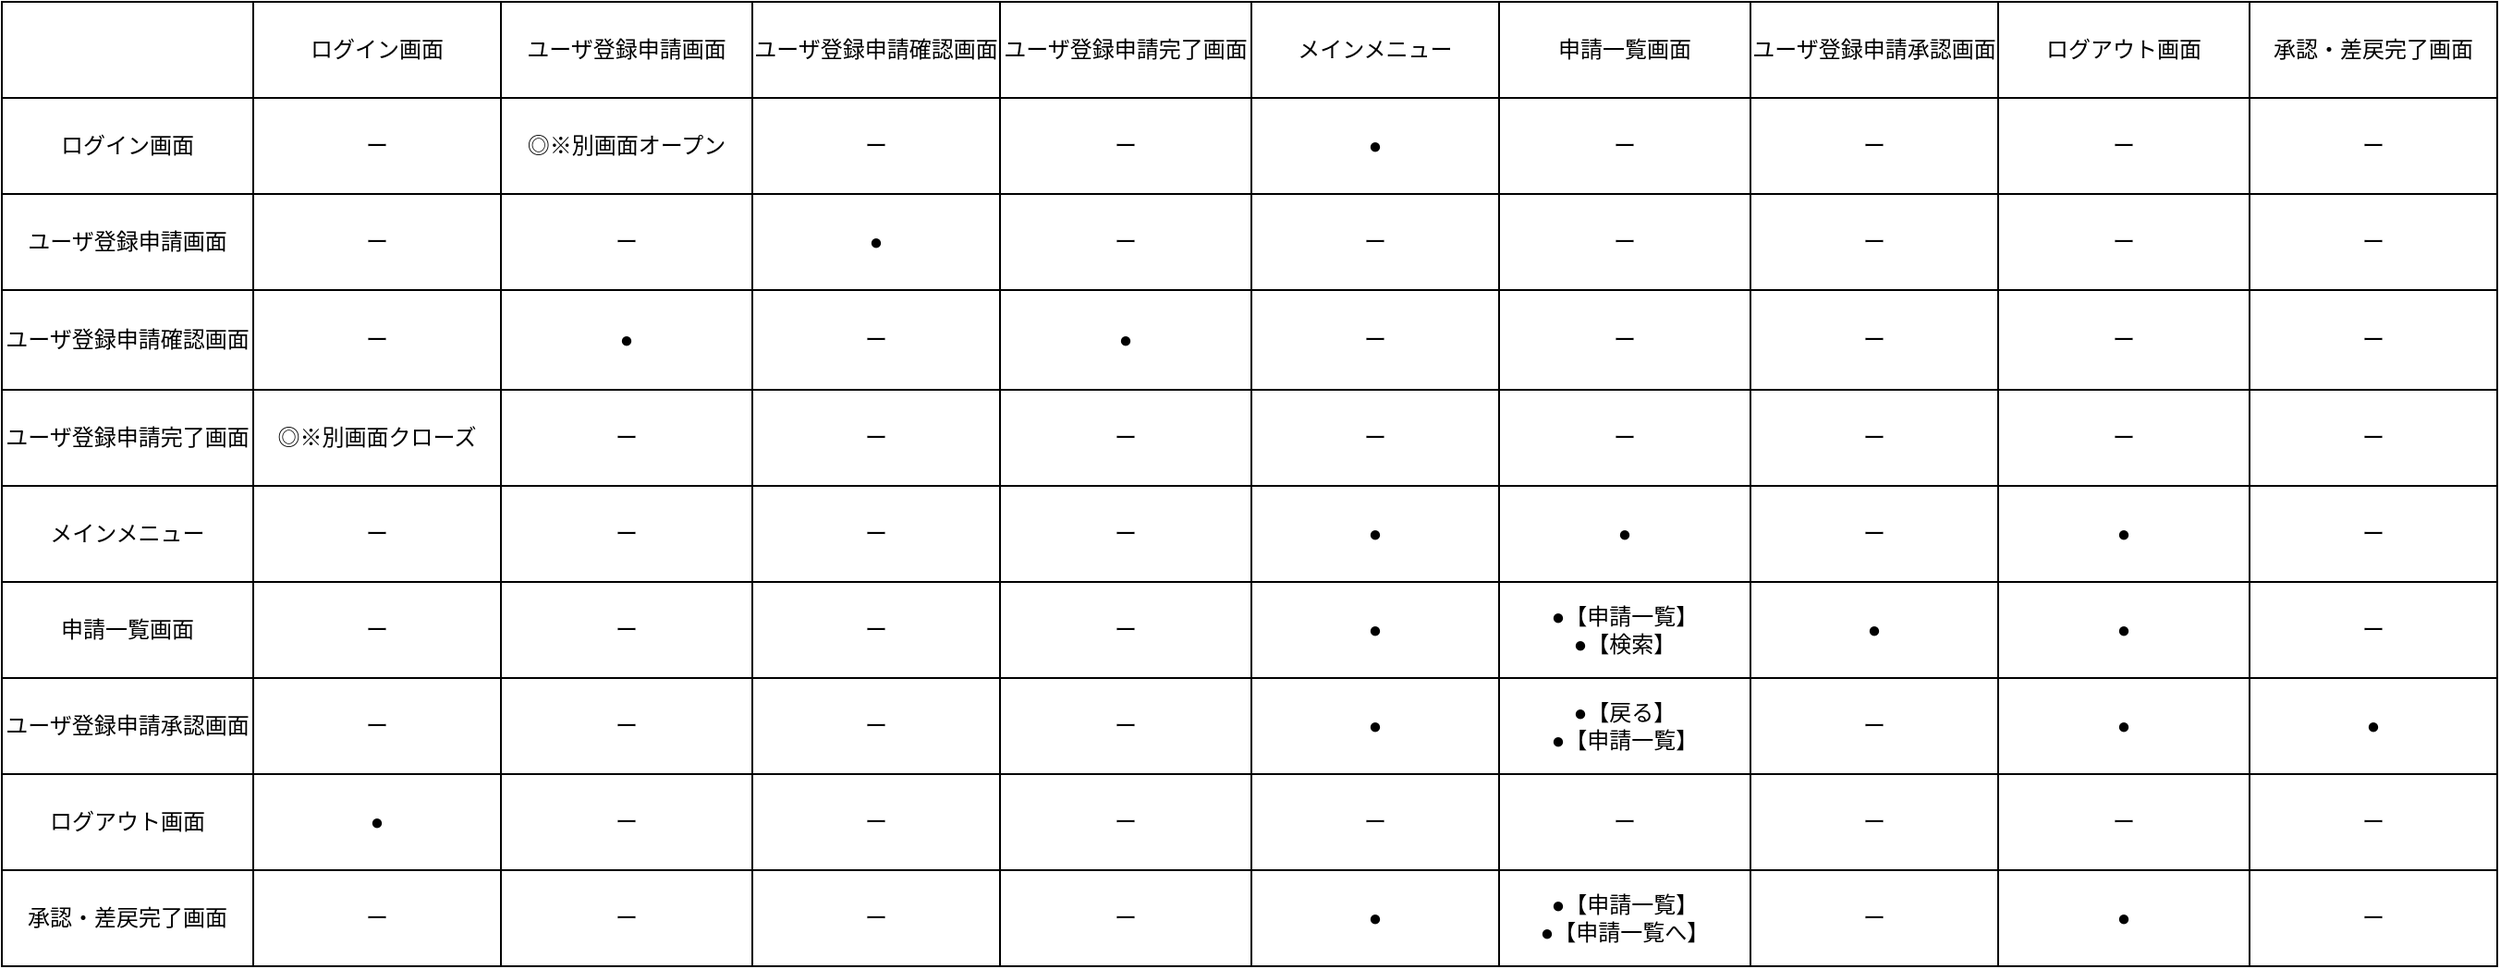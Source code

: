 <mxfile>
    <diagram id="trEeDN3NeBgPeMt77-Vq" name="ページ1">
        <mxGraphModel dx="1496" dy="746" grid="1" gridSize="10" guides="1" tooltips="1" connect="1" arrows="1" fold="1" page="1" pageScale="1" pageWidth="1654" pageHeight="1169" math="0" shadow="0">
            <root>
                <mxCell id="0"/>
                <mxCell id="1" parent="0"/>
                <mxCell id="2" value="" style="shape=table;startSize=0;container=1;collapsible=0;childLayout=tableLayout;" vertex="1" parent="1">
                    <mxGeometry x="10" y="180" width="1350" height="522" as="geometry"/>
                </mxCell>
                <mxCell id="3" value="" style="shape=partialRectangle;collapsible=0;dropTarget=0;pointerEvents=0;fillColor=none;top=0;left=0;bottom=0;right=0;points=[[0,0.5],[1,0.5]];portConstraint=eastwest;" vertex="1" parent="2">
                    <mxGeometry width="1350" height="52" as="geometry"/>
                </mxCell>
                <mxCell id="4" value="" style="shape=partialRectangle;html=1;whiteSpace=wrap;connectable=0;overflow=hidden;fillColor=none;top=0;left=0;bottom=0;right=0;pointerEvents=1;" vertex="1" parent="3">
                    <mxGeometry width="136" height="52" as="geometry">
                        <mxRectangle width="136" height="52" as="alternateBounds"/>
                    </mxGeometry>
                </mxCell>
                <mxCell id="5" value="ログイン画面" style="shape=partialRectangle;html=1;whiteSpace=wrap;connectable=0;overflow=hidden;fillColor=none;top=0;left=0;bottom=0;right=0;pointerEvents=1;" vertex="1" parent="3">
                    <mxGeometry x="136" width="134" height="52" as="geometry">
                        <mxRectangle width="134" height="52" as="alternateBounds"/>
                    </mxGeometry>
                </mxCell>
                <mxCell id="6" value="ユーザ登録申請画面" style="shape=partialRectangle;html=1;whiteSpace=wrap;connectable=0;overflow=hidden;fillColor=none;top=0;left=0;bottom=0;right=0;pointerEvents=1;" vertex="1" parent="3">
                    <mxGeometry x="270" width="136" height="52" as="geometry">
                        <mxRectangle width="136" height="52" as="alternateBounds"/>
                    </mxGeometry>
                </mxCell>
                <mxCell id="7" value="ユーザ登録申請確認画面" style="shape=partialRectangle;html=1;whiteSpace=wrap;connectable=0;overflow=hidden;fillColor=none;top=0;left=0;bottom=0;right=0;pointerEvents=1;" vertex="1" parent="3">
                    <mxGeometry x="406" width="134" height="52" as="geometry">
                        <mxRectangle width="134" height="52" as="alternateBounds"/>
                    </mxGeometry>
                </mxCell>
                <mxCell id="8" value="ユーザ登録申請完了画面" style="shape=partialRectangle;html=1;whiteSpace=wrap;connectable=0;overflow=hidden;fillColor=none;top=0;left=0;bottom=0;right=0;pointerEvents=1;" vertex="1" parent="3">
                    <mxGeometry x="540" width="136" height="52" as="geometry">
                        <mxRectangle width="136" height="52" as="alternateBounds"/>
                    </mxGeometry>
                </mxCell>
                <mxCell id="9" value="メインメニュー" style="shape=partialRectangle;html=1;whiteSpace=wrap;connectable=0;overflow=hidden;fillColor=none;top=0;left=0;bottom=0;right=0;pointerEvents=1;" vertex="1" parent="3">
                    <mxGeometry x="676" width="134" height="52" as="geometry">
                        <mxRectangle width="134" height="52" as="alternateBounds"/>
                    </mxGeometry>
                </mxCell>
                <mxCell id="10" value="申請一覧画面" style="shape=partialRectangle;html=1;whiteSpace=wrap;connectable=0;overflow=hidden;fillColor=none;top=0;left=0;bottom=0;right=0;pointerEvents=1;" vertex="1" parent="3">
                    <mxGeometry x="810" width="136" height="52" as="geometry">
                        <mxRectangle width="136" height="52" as="alternateBounds"/>
                    </mxGeometry>
                </mxCell>
                <mxCell id="11" value="ユーザ登録申請承認画面" style="shape=partialRectangle;html=1;whiteSpace=wrap;connectable=0;overflow=hidden;fillColor=none;top=0;left=0;bottom=0;right=0;pointerEvents=1;" vertex="1" parent="3">
                    <mxGeometry x="946" width="134" height="52" as="geometry">
                        <mxRectangle width="134" height="52" as="alternateBounds"/>
                    </mxGeometry>
                </mxCell>
                <mxCell id="12" value="ログアウト画面" style="shape=partialRectangle;html=1;whiteSpace=wrap;connectable=0;overflow=hidden;fillColor=none;top=0;left=0;bottom=0;right=0;pointerEvents=1;" vertex="1" parent="3">
                    <mxGeometry x="1080" width="136" height="52" as="geometry">
                        <mxRectangle width="136" height="52" as="alternateBounds"/>
                    </mxGeometry>
                </mxCell>
                <mxCell id="13" value="承認・差戻完了画面" style="shape=partialRectangle;html=1;whiteSpace=wrap;connectable=0;overflow=hidden;fillColor=none;top=0;left=0;bottom=0;right=0;pointerEvents=1;" vertex="1" parent="3">
                    <mxGeometry x="1216" width="134" height="52" as="geometry">
                        <mxRectangle width="134" height="52" as="alternateBounds"/>
                    </mxGeometry>
                </mxCell>
                <mxCell id="16" value="" style="shape=partialRectangle;collapsible=0;dropTarget=0;pointerEvents=0;fillColor=none;top=0;left=0;bottom=0;right=0;points=[[0,0.5],[1,0.5]];portConstraint=eastwest;" vertex="1" parent="2">
                    <mxGeometry y="52" width="1350" height="52" as="geometry"/>
                </mxCell>
                <mxCell id="17" value="ログイン画面" style="shape=partialRectangle;html=1;whiteSpace=wrap;connectable=0;overflow=hidden;fillColor=none;top=0;left=0;bottom=0;right=0;pointerEvents=1;" vertex="1" parent="16">
                    <mxGeometry width="136" height="52" as="geometry">
                        <mxRectangle width="136" height="52" as="alternateBounds"/>
                    </mxGeometry>
                </mxCell>
                <mxCell id="18" value="ー" style="shape=partialRectangle;html=1;whiteSpace=wrap;connectable=0;overflow=hidden;fillColor=none;top=0;left=0;bottom=0;right=0;pointerEvents=1;" vertex="1" parent="16">
                    <mxGeometry x="136" width="134" height="52" as="geometry">
                        <mxRectangle width="134" height="52" as="alternateBounds"/>
                    </mxGeometry>
                </mxCell>
                <mxCell id="19" value="◎※別画面オープン" style="shape=partialRectangle;html=1;whiteSpace=wrap;connectable=0;overflow=hidden;fillColor=none;top=0;left=0;bottom=0;right=0;pointerEvents=1;" vertex="1" parent="16">
                    <mxGeometry x="270" width="136" height="52" as="geometry">
                        <mxRectangle width="136" height="52" as="alternateBounds"/>
                    </mxGeometry>
                </mxCell>
                <mxCell id="20" value="ー" style="shape=partialRectangle;html=1;whiteSpace=wrap;connectable=0;overflow=hidden;fillColor=none;top=0;left=0;bottom=0;right=0;pointerEvents=1;" vertex="1" parent="16">
                    <mxGeometry x="406" width="134" height="52" as="geometry">
                        <mxRectangle width="134" height="52" as="alternateBounds"/>
                    </mxGeometry>
                </mxCell>
                <mxCell id="21" value="ー" style="shape=partialRectangle;html=1;whiteSpace=wrap;connectable=0;overflow=hidden;fillColor=none;top=0;left=0;bottom=0;right=0;pointerEvents=1;" vertex="1" parent="16">
                    <mxGeometry x="540" width="136" height="52" as="geometry">
                        <mxRectangle width="136" height="52" as="alternateBounds"/>
                    </mxGeometry>
                </mxCell>
                <mxCell id="22" value="●" style="shape=partialRectangle;html=1;whiteSpace=wrap;connectable=0;overflow=hidden;fillColor=none;top=0;left=0;bottom=0;right=0;pointerEvents=1;" vertex="1" parent="16">
                    <mxGeometry x="676" width="134" height="52" as="geometry">
                        <mxRectangle width="134" height="52" as="alternateBounds"/>
                    </mxGeometry>
                </mxCell>
                <mxCell id="23" value="ー" style="shape=partialRectangle;html=1;whiteSpace=wrap;connectable=0;overflow=hidden;fillColor=none;top=0;left=0;bottom=0;right=0;pointerEvents=1;" vertex="1" parent="16">
                    <mxGeometry x="810" width="136" height="52" as="geometry">
                        <mxRectangle width="136" height="52" as="alternateBounds"/>
                    </mxGeometry>
                </mxCell>
                <mxCell id="24" value="ー" style="shape=partialRectangle;html=1;whiteSpace=wrap;connectable=0;overflow=hidden;fillColor=none;top=0;left=0;bottom=0;right=0;pointerEvents=1;" vertex="1" parent="16">
                    <mxGeometry x="946" width="134" height="52" as="geometry">
                        <mxRectangle width="134" height="52" as="alternateBounds"/>
                    </mxGeometry>
                </mxCell>
                <mxCell id="25" value="ー" style="shape=partialRectangle;html=1;whiteSpace=wrap;connectable=0;overflow=hidden;fillColor=none;top=0;left=0;bottom=0;right=0;pointerEvents=1;" vertex="1" parent="16">
                    <mxGeometry x="1080" width="136" height="52" as="geometry">
                        <mxRectangle width="136" height="52" as="alternateBounds"/>
                    </mxGeometry>
                </mxCell>
                <mxCell id="26" value="ー" style="shape=partialRectangle;html=1;whiteSpace=wrap;connectable=0;overflow=hidden;fillColor=none;top=0;left=0;bottom=0;right=0;pointerEvents=1;" vertex="1" parent="16">
                    <mxGeometry x="1216" width="134" height="52" as="geometry">
                        <mxRectangle width="134" height="52" as="alternateBounds"/>
                    </mxGeometry>
                </mxCell>
                <mxCell id="29" value="" style="shape=partialRectangle;collapsible=0;dropTarget=0;pointerEvents=0;fillColor=none;top=0;left=0;bottom=0;right=0;points=[[0,0.5],[1,0.5]];portConstraint=eastwest;" vertex="1" parent="2">
                    <mxGeometry y="104" width="1350" height="52" as="geometry"/>
                </mxCell>
                <mxCell id="30" value="ユーザ登録申請画面" style="shape=partialRectangle;html=1;whiteSpace=wrap;connectable=0;overflow=hidden;fillColor=none;top=0;left=0;bottom=0;right=0;pointerEvents=1;" vertex="1" parent="29">
                    <mxGeometry width="136" height="52" as="geometry">
                        <mxRectangle width="136" height="52" as="alternateBounds"/>
                    </mxGeometry>
                </mxCell>
                <mxCell id="31" value="ー" style="shape=partialRectangle;html=1;whiteSpace=wrap;connectable=0;overflow=hidden;fillColor=none;top=0;left=0;bottom=0;right=0;pointerEvents=1;" vertex="1" parent="29">
                    <mxGeometry x="136" width="134" height="52" as="geometry">
                        <mxRectangle width="134" height="52" as="alternateBounds"/>
                    </mxGeometry>
                </mxCell>
                <mxCell id="32" value="ー" style="shape=partialRectangle;html=1;whiteSpace=wrap;connectable=0;overflow=hidden;fillColor=none;top=0;left=0;bottom=0;right=0;pointerEvents=1;" vertex="1" parent="29">
                    <mxGeometry x="270" width="136" height="52" as="geometry">
                        <mxRectangle width="136" height="52" as="alternateBounds"/>
                    </mxGeometry>
                </mxCell>
                <mxCell id="33" value="●" style="shape=partialRectangle;html=1;whiteSpace=wrap;connectable=0;overflow=hidden;fillColor=none;top=0;left=0;bottom=0;right=0;pointerEvents=1;" vertex="1" parent="29">
                    <mxGeometry x="406" width="134" height="52" as="geometry">
                        <mxRectangle width="134" height="52" as="alternateBounds"/>
                    </mxGeometry>
                </mxCell>
                <mxCell id="34" value="ー" style="shape=partialRectangle;html=1;whiteSpace=wrap;connectable=0;overflow=hidden;fillColor=none;top=0;left=0;bottom=0;right=0;pointerEvents=1;" vertex="1" parent="29">
                    <mxGeometry x="540" width="136" height="52" as="geometry">
                        <mxRectangle width="136" height="52" as="alternateBounds"/>
                    </mxGeometry>
                </mxCell>
                <mxCell id="35" value="ー" style="shape=partialRectangle;html=1;whiteSpace=wrap;connectable=0;overflow=hidden;fillColor=none;top=0;left=0;bottom=0;right=0;pointerEvents=1;" vertex="1" parent="29">
                    <mxGeometry x="676" width="134" height="52" as="geometry">
                        <mxRectangle width="134" height="52" as="alternateBounds"/>
                    </mxGeometry>
                </mxCell>
                <mxCell id="36" value="ー" style="shape=partialRectangle;html=1;whiteSpace=wrap;connectable=0;overflow=hidden;fillColor=none;top=0;left=0;bottom=0;right=0;pointerEvents=1;" vertex="1" parent="29">
                    <mxGeometry x="810" width="136" height="52" as="geometry">
                        <mxRectangle width="136" height="52" as="alternateBounds"/>
                    </mxGeometry>
                </mxCell>
                <mxCell id="37" value="ー" style="shape=partialRectangle;html=1;whiteSpace=wrap;connectable=0;overflow=hidden;fillColor=none;top=0;left=0;bottom=0;right=0;pointerEvents=1;" vertex="1" parent="29">
                    <mxGeometry x="946" width="134" height="52" as="geometry">
                        <mxRectangle width="134" height="52" as="alternateBounds"/>
                    </mxGeometry>
                </mxCell>
                <mxCell id="38" value="ー" style="shape=partialRectangle;html=1;whiteSpace=wrap;connectable=0;overflow=hidden;fillColor=none;top=0;left=0;bottom=0;right=0;pointerEvents=1;" vertex="1" parent="29">
                    <mxGeometry x="1080" width="136" height="52" as="geometry">
                        <mxRectangle width="136" height="52" as="alternateBounds"/>
                    </mxGeometry>
                </mxCell>
                <mxCell id="39" value="ー" style="shape=partialRectangle;html=1;whiteSpace=wrap;connectable=0;overflow=hidden;fillColor=none;top=0;left=0;bottom=0;right=0;pointerEvents=1;" vertex="1" parent="29">
                    <mxGeometry x="1216" width="134" height="52" as="geometry">
                        <mxRectangle width="134" height="52" as="alternateBounds"/>
                    </mxGeometry>
                </mxCell>
                <mxCell id="42" value="" style="shape=partialRectangle;collapsible=0;dropTarget=0;pointerEvents=0;fillColor=none;top=0;left=0;bottom=0;right=0;points=[[0,0.5],[1,0.5]];portConstraint=eastwest;" vertex="1" parent="2">
                    <mxGeometry y="156" width="1350" height="54" as="geometry"/>
                </mxCell>
                <mxCell id="43" value="ユーザ登録申請確認画面" style="shape=partialRectangle;html=1;whiteSpace=wrap;connectable=0;overflow=hidden;fillColor=none;top=0;left=0;bottom=0;right=0;pointerEvents=1;" vertex="1" parent="42">
                    <mxGeometry width="136" height="54" as="geometry">
                        <mxRectangle width="136" height="54" as="alternateBounds"/>
                    </mxGeometry>
                </mxCell>
                <mxCell id="44" value="ー" style="shape=partialRectangle;html=1;whiteSpace=wrap;connectable=0;overflow=hidden;fillColor=none;top=0;left=0;bottom=0;right=0;pointerEvents=1;" vertex="1" parent="42">
                    <mxGeometry x="136" width="134" height="54" as="geometry">
                        <mxRectangle width="134" height="54" as="alternateBounds"/>
                    </mxGeometry>
                </mxCell>
                <mxCell id="45" value="●" style="shape=partialRectangle;html=1;whiteSpace=wrap;connectable=0;overflow=hidden;fillColor=none;top=0;left=0;bottom=0;right=0;pointerEvents=1;" vertex="1" parent="42">
                    <mxGeometry x="270" width="136" height="54" as="geometry">
                        <mxRectangle width="136" height="54" as="alternateBounds"/>
                    </mxGeometry>
                </mxCell>
                <mxCell id="46" value="ー" style="shape=partialRectangle;html=1;whiteSpace=wrap;connectable=0;overflow=hidden;fillColor=none;top=0;left=0;bottom=0;right=0;pointerEvents=1;" vertex="1" parent="42">
                    <mxGeometry x="406" width="134" height="54" as="geometry">
                        <mxRectangle width="134" height="54" as="alternateBounds"/>
                    </mxGeometry>
                </mxCell>
                <mxCell id="47" value="●" style="shape=partialRectangle;html=1;whiteSpace=wrap;connectable=0;overflow=hidden;fillColor=none;top=0;left=0;bottom=0;right=0;pointerEvents=1;" vertex="1" parent="42">
                    <mxGeometry x="540" width="136" height="54" as="geometry">
                        <mxRectangle width="136" height="54" as="alternateBounds"/>
                    </mxGeometry>
                </mxCell>
                <mxCell id="48" value="ー" style="shape=partialRectangle;html=1;whiteSpace=wrap;connectable=0;overflow=hidden;fillColor=none;top=0;left=0;bottom=0;right=0;pointerEvents=1;" vertex="1" parent="42">
                    <mxGeometry x="676" width="134" height="54" as="geometry">
                        <mxRectangle width="134" height="54" as="alternateBounds"/>
                    </mxGeometry>
                </mxCell>
                <mxCell id="49" value="ー" style="shape=partialRectangle;html=1;whiteSpace=wrap;connectable=0;overflow=hidden;fillColor=none;top=0;left=0;bottom=0;right=0;pointerEvents=1;" vertex="1" parent="42">
                    <mxGeometry x="810" width="136" height="54" as="geometry">
                        <mxRectangle width="136" height="54" as="alternateBounds"/>
                    </mxGeometry>
                </mxCell>
                <mxCell id="50" value="ー" style="shape=partialRectangle;html=1;whiteSpace=wrap;connectable=0;overflow=hidden;fillColor=none;top=0;left=0;bottom=0;right=0;pointerEvents=1;" vertex="1" parent="42">
                    <mxGeometry x="946" width="134" height="54" as="geometry">
                        <mxRectangle width="134" height="54" as="alternateBounds"/>
                    </mxGeometry>
                </mxCell>
                <mxCell id="51" value="ー" style="shape=partialRectangle;html=1;whiteSpace=wrap;connectable=0;overflow=hidden;fillColor=none;top=0;left=0;bottom=0;right=0;pointerEvents=1;" vertex="1" parent="42">
                    <mxGeometry x="1080" width="136" height="54" as="geometry">
                        <mxRectangle width="136" height="54" as="alternateBounds"/>
                    </mxGeometry>
                </mxCell>
                <mxCell id="52" value="ー" style="shape=partialRectangle;html=1;whiteSpace=wrap;connectable=0;overflow=hidden;fillColor=none;top=0;left=0;bottom=0;right=0;pointerEvents=1;" vertex="1" parent="42">
                    <mxGeometry x="1216" width="134" height="54" as="geometry">
                        <mxRectangle width="134" height="54" as="alternateBounds"/>
                    </mxGeometry>
                </mxCell>
                <mxCell id="55" value="" style="shape=partialRectangle;collapsible=0;dropTarget=0;pointerEvents=0;fillColor=none;top=0;left=0;bottom=0;right=0;points=[[0,0.5],[1,0.5]];portConstraint=eastwest;" vertex="1" parent="2">
                    <mxGeometry y="210" width="1350" height="52" as="geometry"/>
                </mxCell>
                <mxCell id="56" value="ユーザ登録申請完了画面" style="shape=partialRectangle;html=1;whiteSpace=wrap;connectable=0;overflow=hidden;fillColor=none;top=0;left=0;bottom=0;right=0;pointerEvents=1;" vertex="1" parent="55">
                    <mxGeometry width="136" height="52" as="geometry">
                        <mxRectangle width="136" height="52" as="alternateBounds"/>
                    </mxGeometry>
                </mxCell>
                <mxCell id="57" value="◎※別画面クローズ" style="shape=partialRectangle;html=1;whiteSpace=wrap;connectable=0;overflow=hidden;fillColor=none;top=0;left=0;bottom=0;right=0;pointerEvents=1;" vertex="1" parent="55">
                    <mxGeometry x="136" width="134" height="52" as="geometry">
                        <mxRectangle width="134" height="52" as="alternateBounds"/>
                    </mxGeometry>
                </mxCell>
                <mxCell id="58" value="ー" style="shape=partialRectangle;html=1;whiteSpace=wrap;connectable=0;overflow=hidden;fillColor=none;top=0;left=0;bottom=0;right=0;pointerEvents=1;" vertex="1" parent="55">
                    <mxGeometry x="270" width="136" height="52" as="geometry">
                        <mxRectangle width="136" height="52" as="alternateBounds"/>
                    </mxGeometry>
                </mxCell>
                <mxCell id="59" value="ー" style="shape=partialRectangle;html=1;whiteSpace=wrap;connectable=0;overflow=hidden;fillColor=none;top=0;left=0;bottom=0;right=0;pointerEvents=1;" vertex="1" parent="55">
                    <mxGeometry x="406" width="134" height="52" as="geometry">
                        <mxRectangle width="134" height="52" as="alternateBounds"/>
                    </mxGeometry>
                </mxCell>
                <mxCell id="60" value="ー" style="shape=partialRectangle;html=1;whiteSpace=wrap;connectable=0;overflow=hidden;fillColor=none;top=0;left=0;bottom=0;right=0;pointerEvents=1;" vertex="1" parent="55">
                    <mxGeometry x="540" width="136" height="52" as="geometry">
                        <mxRectangle width="136" height="52" as="alternateBounds"/>
                    </mxGeometry>
                </mxCell>
                <mxCell id="61" value="ー" style="shape=partialRectangle;html=1;whiteSpace=wrap;connectable=0;overflow=hidden;fillColor=none;top=0;left=0;bottom=0;right=0;pointerEvents=1;" vertex="1" parent="55">
                    <mxGeometry x="676" width="134" height="52" as="geometry">
                        <mxRectangle width="134" height="52" as="alternateBounds"/>
                    </mxGeometry>
                </mxCell>
                <mxCell id="62" value="ー" style="shape=partialRectangle;html=1;whiteSpace=wrap;connectable=0;overflow=hidden;fillColor=none;top=0;left=0;bottom=0;right=0;pointerEvents=1;" vertex="1" parent="55">
                    <mxGeometry x="810" width="136" height="52" as="geometry">
                        <mxRectangle width="136" height="52" as="alternateBounds"/>
                    </mxGeometry>
                </mxCell>
                <mxCell id="63" value="ー" style="shape=partialRectangle;html=1;whiteSpace=wrap;connectable=0;overflow=hidden;fillColor=none;top=0;left=0;bottom=0;right=0;pointerEvents=1;" vertex="1" parent="55">
                    <mxGeometry x="946" width="134" height="52" as="geometry">
                        <mxRectangle width="134" height="52" as="alternateBounds"/>
                    </mxGeometry>
                </mxCell>
                <mxCell id="64" value="ー" style="shape=partialRectangle;html=1;whiteSpace=wrap;connectable=0;overflow=hidden;fillColor=none;top=0;left=0;bottom=0;right=0;pointerEvents=1;" vertex="1" parent="55">
                    <mxGeometry x="1080" width="136" height="52" as="geometry">
                        <mxRectangle width="136" height="52" as="alternateBounds"/>
                    </mxGeometry>
                </mxCell>
                <mxCell id="65" value="ー" style="shape=partialRectangle;html=1;whiteSpace=wrap;connectable=0;overflow=hidden;fillColor=none;top=0;left=0;bottom=0;right=0;pointerEvents=1;" vertex="1" parent="55">
                    <mxGeometry x="1216" width="134" height="52" as="geometry">
                        <mxRectangle width="134" height="52" as="alternateBounds"/>
                    </mxGeometry>
                </mxCell>
                <mxCell id="68" style="shape=partialRectangle;collapsible=0;dropTarget=0;pointerEvents=0;fillColor=none;top=0;left=0;bottom=0;right=0;points=[[0,0.5],[1,0.5]];portConstraint=eastwest;" vertex="1" parent="2">
                    <mxGeometry y="262" width="1350" height="52" as="geometry"/>
                </mxCell>
                <mxCell id="69" value="メインメニュー" style="shape=partialRectangle;html=1;whiteSpace=wrap;connectable=0;overflow=hidden;fillColor=none;top=0;left=0;bottom=0;right=0;pointerEvents=1;" vertex="1" parent="68">
                    <mxGeometry width="136" height="52" as="geometry">
                        <mxRectangle width="136" height="52" as="alternateBounds"/>
                    </mxGeometry>
                </mxCell>
                <mxCell id="70" value="ー" style="shape=partialRectangle;html=1;whiteSpace=wrap;connectable=0;overflow=hidden;fillColor=none;top=0;left=0;bottom=0;right=0;pointerEvents=1;" vertex="1" parent="68">
                    <mxGeometry x="136" width="134" height="52" as="geometry">
                        <mxRectangle width="134" height="52" as="alternateBounds"/>
                    </mxGeometry>
                </mxCell>
                <mxCell id="71" value="ー" style="shape=partialRectangle;html=1;whiteSpace=wrap;connectable=0;overflow=hidden;fillColor=none;top=0;left=0;bottom=0;right=0;pointerEvents=1;" vertex="1" parent="68">
                    <mxGeometry x="270" width="136" height="52" as="geometry">
                        <mxRectangle width="136" height="52" as="alternateBounds"/>
                    </mxGeometry>
                </mxCell>
                <mxCell id="72" value="ー" style="shape=partialRectangle;html=1;whiteSpace=wrap;connectable=0;overflow=hidden;fillColor=none;top=0;left=0;bottom=0;right=0;pointerEvents=1;" vertex="1" parent="68">
                    <mxGeometry x="406" width="134" height="52" as="geometry">
                        <mxRectangle width="134" height="52" as="alternateBounds"/>
                    </mxGeometry>
                </mxCell>
                <mxCell id="73" value="ー" style="shape=partialRectangle;html=1;whiteSpace=wrap;connectable=0;overflow=hidden;fillColor=none;top=0;left=0;bottom=0;right=0;pointerEvents=1;" vertex="1" parent="68">
                    <mxGeometry x="540" width="136" height="52" as="geometry">
                        <mxRectangle width="136" height="52" as="alternateBounds"/>
                    </mxGeometry>
                </mxCell>
                <mxCell id="74" value="●" style="shape=partialRectangle;html=1;whiteSpace=wrap;connectable=0;overflow=hidden;fillColor=none;top=0;left=0;bottom=0;right=0;pointerEvents=1;" vertex="1" parent="68">
                    <mxGeometry x="676" width="134" height="52" as="geometry">
                        <mxRectangle width="134" height="52" as="alternateBounds"/>
                    </mxGeometry>
                </mxCell>
                <mxCell id="75" value="●" style="shape=partialRectangle;html=1;whiteSpace=wrap;connectable=0;overflow=hidden;fillColor=none;top=0;left=0;bottom=0;right=0;pointerEvents=1;" vertex="1" parent="68">
                    <mxGeometry x="810" width="136" height="52" as="geometry">
                        <mxRectangle width="136" height="52" as="alternateBounds"/>
                    </mxGeometry>
                </mxCell>
                <mxCell id="76" value="ー" style="shape=partialRectangle;html=1;whiteSpace=wrap;connectable=0;overflow=hidden;fillColor=none;top=0;left=0;bottom=0;right=0;pointerEvents=1;" vertex="1" parent="68">
                    <mxGeometry x="946" width="134" height="52" as="geometry">
                        <mxRectangle width="134" height="52" as="alternateBounds"/>
                    </mxGeometry>
                </mxCell>
                <mxCell id="77" value="●" style="shape=partialRectangle;html=1;whiteSpace=wrap;connectable=0;overflow=hidden;fillColor=none;top=0;left=0;bottom=0;right=0;pointerEvents=1;" vertex="1" parent="68">
                    <mxGeometry x="1080" width="136" height="52" as="geometry">
                        <mxRectangle width="136" height="52" as="alternateBounds"/>
                    </mxGeometry>
                </mxCell>
                <mxCell id="78" value="ー" style="shape=partialRectangle;html=1;whiteSpace=wrap;connectable=0;overflow=hidden;fillColor=none;top=0;left=0;bottom=0;right=0;pointerEvents=1;" vertex="1" parent="68">
                    <mxGeometry x="1216" width="134" height="52" as="geometry">
                        <mxRectangle width="134" height="52" as="alternateBounds"/>
                    </mxGeometry>
                </mxCell>
                <mxCell id="81" style="shape=partialRectangle;collapsible=0;dropTarget=0;pointerEvents=0;fillColor=none;top=0;left=0;bottom=0;right=0;points=[[0,0.5],[1,0.5]];portConstraint=eastwest;" vertex="1" parent="2">
                    <mxGeometry y="314" width="1350" height="52" as="geometry"/>
                </mxCell>
                <mxCell id="82" value="申請一覧画面" style="shape=partialRectangle;html=1;whiteSpace=wrap;connectable=0;overflow=hidden;fillColor=none;top=0;left=0;bottom=0;right=0;pointerEvents=1;" vertex="1" parent="81">
                    <mxGeometry width="136" height="52" as="geometry">
                        <mxRectangle width="136" height="52" as="alternateBounds"/>
                    </mxGeometry>
                </mxCell>
                <mxCell id="83" value="ー" style="shape=partialRectangle;html=1;whiteSpace=wrap;connectable=0;overflow=hidden;fillColor=none;top=0;left=0;bottom=0;right=0;pointerEvents=1;" vertex="1" parent="81">
                    <mxGeometry x="136" width="134" height="52" as="geometry">
                        <mxRectangle width="134" height="52" as="alternateBounds"/>
                    </mxGeometry>
                </mxCell>
                <mxCell id="84" value="ー" style="shape=partialRectangle;html=1;whiteSpace=wrap;connectable=0;overflow=hidden;fillColor=none;top=0;left=0;bottom=0;right=0;pointerEvents=1;" vertex="1" parent="81">
                    <mxGeometry x="270" width="136" height="52" as="geometry">
                        <mxRectangle width="136" height="52" as="alternateBounds"/>
                    </mxGeometry>
                </mxCell>
                <mxCell id="85" value="ー" style="shape=partialRectangle;html=1;whiteSpace=wrap;connectable=0;overflow=hidden;fillColor=none;top=0;left=0;bottom=0;right=0;pointerEvents=1;" vertex="1" parent="81">
                    <mxGeometry x="406" width="134" height="52" as="geometry">
                        <mxRectangle width="134" height="52" as="alternateBounds"/>
                    </mxGeometry>
                </mxCell>
                <mxCell id="86" value="ー" style="shape=partialRectangle;html=1;whiteSpace=wrap;connectable=0;overflow=hidden;fillColor=none;top=0;left=0;bottom=0;right=0;pointerEvents=1;" vertex="1" parent="81">
                    <mxGeometry x="540" width="136" height="52" as="geometry">
                        <mxRectangle width="136" height="52" as="alternateBounds"/>
                    </mxGeometry>
                </mxCell>
                <mxCell id="87" value="●" style="shape=partialRectangle;html=1;whiteSpace=wrap;connectable=0;overflow=hidden;fillColor=none;top=0;left=0;bottom=0;right=0;pointerEvents=1;" vertex="1" parent="81">
                    <mxGeometry x="676" width="134" height="52" as="geometry">
                        <mxRectangle width="134" height="52" as="alternateBounds"/>
                    </mxGeometry>
                </mxCell>
                <mxCell id="88" value="●【申請一覧】&lt;br&gt;●【検索】" style="shape=partialRectangle;html=1;whiteSpace=wrap;connectable=0;overflow=hidden;fillColor=none;top=0;left=0;bottom=0;right=0;pointerEvents=1;" vertex="1" parent="81">
                    <mxGeometry x="810" width="136" height="52" as="geometry">
                        <mxRectangle width="136" height="52" as="alternateBounds"/>
                    </mxGeometry>
                </mxCell>
                <mxCell id="89" value="●" style="shape=partialRectangle;html=1;whiteSpace=wrap;connectable=0;overflow=hidden;fillColor=none;top=0;left=0;bottom=0;right=0;pointerEvents=1;" vertex="1" parent="81">
                    <mxGeometry x="946" width="134" height="52" as="geometry">
                        <mxRectangle width="134" height="52" as="alternateBounds"/>
                    </mxGeometry>
                </mxCell>
                <mxCell id="90" value="●" style="shape=partialRectangle;html=1;whiteSpace=wrap;connectable=0;overflow=hidden;fillColor=none;top=0;left=0;bottom=0;right=0;pointerEvents=1;" vertex="1" parent="81">
                    <mxGeometry x="1080" width="136" height="52" as="geometry">
                        <mxRectangle width="136" height="52" as="alternateBounds"/>
                    </mxGeometry>
                </mxCell>
                <mxCell id="91" value="ー" style="shape=partialRectangle;html=1;whiteSpace=wrap;connectable=0;overflow=hidden;fillColor=none;top=0;left=0;bottom=0;right=0;pointerEvents=1;" vertex="1" parent="81">
                    <mxGeometry x="1216" width="134" height="52" as="geometry">
                        <mxRectangle width="134" height="52" as="alternateBounds"/>
                    </mxGeometry>
                </mxCell>
                <mxCell id="94" style="shape=partialRectangle;collapsible=0;dropTarget=0;pointerEvents=0;fillColor=none;top=0;left=0;bottom=0;right=0;points=[[0,0.5],[1,0.5]];portConstraint=eastwest;" vertex="1" parent="2">
                    <mxGeometry y="366" width="1350" height="52" as="geometry"/>
                </mxCell>
                <mxCell id="95" value="ユーザ登録申請承認画面" style="shape=partialRectangle;html=1;whiteSpace=wrap;connectable=0;overflow=hidden;fillColor=none;top=0;left=0;bottom=0;right=0;pointerEvents=1;" vertex="1" parent="94">
                    <mxGeometry width="136" height="52" as="geometry">
                        <mxRectangle width="136" height="52" as="alternateBounds"/>
                    </mxGeometry>
                </mxCell>
                <mxCell id="96" value="ー" style="shape=partialRectangle;html=1;whiteSpace=wrap;connectable=0;overflow=hidden;fillColor=none;top=0;left=0;bottom=0;right=0;pointerEvents=1;" vertex="1" parent="94">
                    <mxGeometry x="136" width="134" height="52" as="geometry">
                        <mxRectangle width="134" height="52" as="alternateBounds"/>
                    </mxGeometry>
                </mxCell>
                <mxCell id="97" value="ー" style="shape=partialRectangle;html=1;whiteSpace=wrap;connectable=0;overflow=hidden;fillColor=none;top=0;left=0;bottom=0;right=0;pointerEvents=1;" vertex="1" parent="94">
                    <mxGeometry x="270" width="136" height="52" as="geometry">
                        <mxRectangle width="136" height="52" as="alternateBounds"/>
                    </mxGeometry>
                </mxCell>
                <mxCell id="98" value="ー" style="shape=partialRectangle;html=1;whiteSpace=wrap;connectable=0;overflow=hidden;fillColor=none;top=0;left=0;bottom=0;right=0;pointerEvents=1;" vertex="1" parent="94">
                    <mxGeometry x="406" width="134" height="52" as="geometry">
                        <mxRectangle width="134" height="52" as="alternateBounds"/>
                    </mxGeometry>
                </mxCell>
                <mxCell id="99" value="ー" style="shape=partialRectangle;html=1;whiteSpace=wrap;connectable=0;overflow=hidden;fillColor=none;top=0;left=0;bottom=0;right=0;pointerEvents=1;" vertex="1" parent="94">
                    <mxGeometry x="540" width="136" height="52" as="geometry">
                        <mxRectangle width="136" height="52" as="alternateBounds"/>
                    </mxGeometry>
                </mxCell>
                <mxCell id="100" value="●" style="shape=partialRectangle;html=1;whiteSpace=wrap;connectable=0;overflow=hidden;fillColor=none;top=0;left=0;bottom=0;right=0;pointerEvents=1;" vertex="1" parent="94">
                    <mxGeometry x="676" width="134" height="52" as="geometry">
                        <mxRectangle width="134" height="52" as="alternateBounds"/>
                    </mxGeometry>
                </mxCell>
                <mxCell id="101" value="●【戻る】&lt;br&gt;●【申請一覧】" style="shape=partialRectangle;html=1;whiteSpace=wrap;connectable=0;overflow=hidden;fillColor=none;top=0;left=0;bottom=0;right=0;pointerEvents=1;" vertex="1" parent="94">
                    <mxGeometry x="810" width="136" height="52" as="geometry">
                        <mxRectangle width="136" height="52" as="alternateBounds"/>
                    </mxGeometry>
                </mxCell>
                <mxCell id="102" value="ー" style="shape=partialRectangle;html=1;whiteSpace=wrap;connectable=0;overflow=hidden;fillColor=none;top=0;left=0;bottom=0;right=0;pointerEvents=1;" vertex="1" parent="94">
                    <mxGeometry x="946" width="134" height="52" as="geometry">
                        <mxRectangle width="134" height="52" as="alternateBounds"/>
                    </mxGeometry>
                </mxCell>
                <mxCell id="103" value="●" style="shape=partialRectangle;html=1;whiteSpace=wrap;connectable=0;overflow=hidden;fillColor=none;top=0;left=0;bottom=0;right=0;pointerEvents=1;" vertex="1" parent="94">
                    <mxGeometry x="1080" width="136" height="52" as="geometry">
                        <mxRectangle width="136" height="52" as="alternateBounds"/>
                    </mxGeometry>
                </mxCell>
                <mxCell id="104" value="●" style="shape=partialRectangle;html=1;whiteSpace=wrap;connectable=0;overflow=hidden;fillColor=none;top=0;left=0;bottom=0;right=0;pointerEvents=1;" vertex="1" parent="94">
                    <mxGeometry x="1216" width="134" height="52" as="geometry">
                        <mxRectangle width="134" height="52" as="alternateBounds"/>
                    </mxGeometry>
                </mxCell>
                <mxCell id="120" style="shape=partialRectangle;collapsible=0;dropTarget=0;pointerEvents=0;fillColor=none;top=0;left=0;bottom=0;right=0;points=[[0,0.5],[1,0.5]];portConstraint=eastwest;" vertex="1" parent="2">
                    <mxGeometry y="418" width="1350" height="52" as="geometry"/>
                </mxCell>
                <mxCell id="121" value="ログアウト画面" style="shape=partialRectangle;html=1;whiteSpace=wrap;connectable=0;overflow=hidden;fillColor=none;top=0;left=0;bottom=0;right=0;pointerEvents=1;" vertex="1" parent="120">
                    <mxGeometry width="136" height="52" as="geometry">
                        <mxRectangle width="136" height="52" as="alternateBounds"/>
                    </mxGeometry>
                </mxCell>
                <mxCell id="122" value="●" style="shape=partialRectangle;html=1;whiteSpace=wrap;connectable=0;overflow=hidden;fillColor=none;top=0;left=0;bottom=0;right=0;pointerEvents=1;" vertex="1" parent="120">
                    <mxGeometry x="136" width="134" height="52" as="geometry">
                        <mxRectangle width="134" height="52" as="alternateBounds"/>
                    </mxGeometry>
                </mxCell>
                <mxCell id="123" value="ー" style="shape=partialRectangle;html=1;whiteSpace=wrap;connectable=0;overflow=hidden;fillColor=none;top=0;left=0;bottom=0;right=0;pointerEvents=1;" vertex="1" parent="120">
                    <mxGeometry x="270" width="136" height="52" as="geometry">
                        <mxRectangle width="136" height="52" as="alternateBounds"/>
                    </mxGeometry>
                </mxCell>
                <mxCell id="124" value="ー" style="shape=partialRectangle;html=1;whiteSpace=wrap;connectable=0;overflow=hidden;fillColor=none;top=0;left=0;bottom=0;right=0;pointerEvents=1;" vertex="1" parent="120">
                    <mxGeometry x="406" width="134" height="52" as="geometry">
                        <mxRectangle width="134" height="52" as="alternateBounds"/>
                    </mxGeometry>
                </mxCell>
                <mxCell id="125" value="ー" style="shape=partialRectangle;html=1;whiteSpace=wrap;connectable=0;overflow=hidden;fillColor=none;top=0;left=0;bottom=0;right=0;pointerEvents=1;" vertex="1" parent="120">
                    <mxGeometry x="540" width="136" height="52" as="geometry">
                        <mxRectangle width="136" height="52" as="alternateBounds"/>
                    </mxGeometry>
                </mxCell>
                <mxCell id="126" value="ー" style="shape=partialRectangle;html=1;whiteSpace=wrap;connectable=0;overflow=hidden;fillColor=none;top=0;left=0;bottom=0;right=0;pointerEvents=1;" vertex="1" parent="120">
                    <mxGeometry x="676" width="134" height="52" as="geometry">
                        <mxRectangle width="134" height="52" as="alternateBounds"/>
                    </mxGeometry>
                </mxCell>
                <mxCell id="127" value="ー" style="shape=partialRectangle;html=1;whiteSpace=wrap;connectable=0;overflow=hidden;fillColor=none;top=0;left=0;bottom=0;right=0;pointerEvents=1;" vertex="1" parent="120">
                    <mxGeometry x="810" width="136" height="52" as="geometry">
                        <mxRectangle width="136" height="52" as="alternateBounds"/>
                    </mxGeometry>
                </mxCell>
                <mxCell id="128" value="ー" style="shape=partialRectangle;html=1;whiteSpace=wrap;connectable=0;overflow=hidden;fillColor=none;top=0;left=0;bottom=0;right=0;pointerEvents=1;" vertex="1" parent="120">
                    <mxGeometry x="946" width="134" height="52" as="geometry">
                        <mxRectangle width="134" height="52" as="alternateBounds"/>
                    </mxGeometry>
                </mxCell>
                <mxCell id="129" value="ー" style="shape=partialRectangle;html=1;whiteSpace=wrap;connectable=0;overflow=hidden;fillColor=none;top=0;left=0;bottom=0;right=0;pointerEvents=1;" vertex="1" parent="120">
                    <mxGeometry x="1080" width="136" height="52" as="geometry">
                        <mxRectangle width="136" height="52" as="alternateBounds"/>
                    </mxGeometry>
                </mxCell>
                <mxCell id="130" value="ー" style="shape=partialRectangle;html=1;whiteSpace=wrap;connectable=0;overflow=hidden;fillColor=none;top=0;left=0;bottom=0;right=0;pointerEvents=1;" vertex="1" parent="120">
                    <mxGeometry x="1216" width="134" height="52" as="geometry">
                        <mxRectangle width="134" height="52" as="alternateBounds"/>
                    </mxGeometry>
                </mxCell>
                <mxCell id="107" style="shape=partialRectangle;collapsible=0;dropTarget=0;pointerEvents=0;fillColor=none;top=0;left=0;bottom=0;right=0;points=[[0,0.5],[1,0.5]];portConstraint=eastwest;" vertex="1" parent="2">
                    <mxGeometry y="470" width="1350" height="52" as="geometry"/>
                </mxCell>
                <mxCell id="108" value="承認・差戻完了画面" style="shape=partialRectangle;html=1;whiteSpace=wrap;connectable=0;overflow=hidden;fillColor=none;top=0;left=0;bottom=0;right=0;pointerEvents=1;" vertex="1" parent="107">
                    <mxGeometry width="136" height="52" as="geometry">
                        <mxRectangle width="136" height="52" as="alternateBounds"/>
                    </mxGeometry>
                </mxCell>
                <mxCell id="109" value="ー" style="shape=partialRectangle;html=1;whiteSpace=wrap;connectable=0;overflow=hidden;fillColor=none;top=0;left=0;bottom=0;right=0;pointerEvents=1;" vertex="1" parent="107">
                    <mxGeometry x="136" width="134" height="52" as="geometry">
                        <mxRectangle width="134" height="52" as="alternateBounds"/>
                    </mxGeometry>
                </mxCell>
                <mxCell id="110" value="ー" style="shape=partialRectangle;html=1;whiteSpace=wrap;connectable=0;overflow=hidden;fillColor=none;top=0;left=0;bottom=0;right=0;pointerEvents=1;" vertex="1" parent="107">
                    <mxGeometry x="270" width="136" height="52" as="geometry">
                        <mxRectangle width="136" height="52" as="alternateBounds"/>
                    </mxGeometry>
                </mxCell>
                <mxCell id="111" value="ー" style="shape=partialRectangle;html=1;whiteSpace=wrap;connectable=0;overflow=hidden;fillColor=none;top=0;left=0;bottom=0;right=0;pointerEvents=1;" vertex="1" parent="107">
                    <mxGeometry x="406" width="134" height="52" as="geometry">
                        <mxRectangle width="134" height="52" as="alternateBounds"/>
                    </mxGeometry>
                </mxCell>
                <mxCell id="112" value="ー" style="shape=partialRectangle;html=1;whiteSpace=wrap;connectable=0;overflow=hidden;fillColor=none;top=0;left=0;bottom=0;right=0;pointerEvents=1;" vertex="1" parent="107">
                    <mxGeometry x="540" width="136" height="52" as="geometry">
                        <mxRectangle width="136" height="52" as="alternateBounds"/>
                    </mxGeometry>
                </mxCell>
                <mxCell id="113" value="●" style="shape=partialRectangle;html=1;whiteSpace=wrap;connectable=0;overflow=hidden;fillColor=none;top=0;left=0;bottom=0;right=0;pointerEvents=1;" vertex="1" parent="107">
                    <mxGeometry x="676" width="134" height="52" as="geometry">
                        <mxRectangle width="134" height="52" as="alternateBounds"/>
                    </mxGeometry>
                </mxCell>
                <mxCell id="114" value="●【申請一覧】&lt;br&gt;●【申請一覧へ】" style="shape=partialRectangle;html=1;whiteSpace=wrap;connectable=0;overflow=hidden;fillColor=none;top=0;left=0;bottom=0;right=0;pointerEvents=1;" vertex="1" parent="107">
                    <mxGeometry x="810" width="136" height="52" as="geometry">
                        <mxRectangle width="136" height="52" as="alternateBounds"/>
                    </mxGeometry>
                </mxCell>
                <mxCell id="115" value="ー" style="shape=partialRectangle;html=1;whiteSpace=wrap;connectable=0;overflow=hidden;fillColor=none;top=0;left=0;bottom=0;right=0;pointerEvents=1;" vertex="1" parent="107">
                    <mxGeometry x="946" width="134" height="52" as="geometry">
                        <mxRectangle width="134" height="52" as="alternateBounds"/>
                    </mxGeometry>
                </mxCell>
                <mxCell id="116" value="●" style="shape=partialRectangle;html=1;whiteSpace=wrap;connectable=0;overflow=hidden;fillColor=none;top=0;left=0;bottom=0;right=0;pointerEvents=1;" vertex="1" parent="107">
                    <mxGeometry x="1080" width="136" height="52" as="geometry">
                        <mxRectangle width="136" height="52" as="alternateBounds"/>
                    </mxGeometry>
                </mxCell>
                <mxCell id="117" value="ー" style="shape=partialRectangle;html=1;whiteSpace=wrap;connectable=0;overflow=hidden;fillColor=none;top=0;left=0;bottom=0;right=0;pointerEvents=1;" vertex="1" parent="107">
                    <mxGeometry x="1216" width="134" height="52" as="geometry">
                        <mxRectangle width="134" height="52" as="alternateBounds"/>
                    </mxGeometry>
                </mxCell>
            </root>
        </mxGraphModel>
    </diagram>
</mxfile>